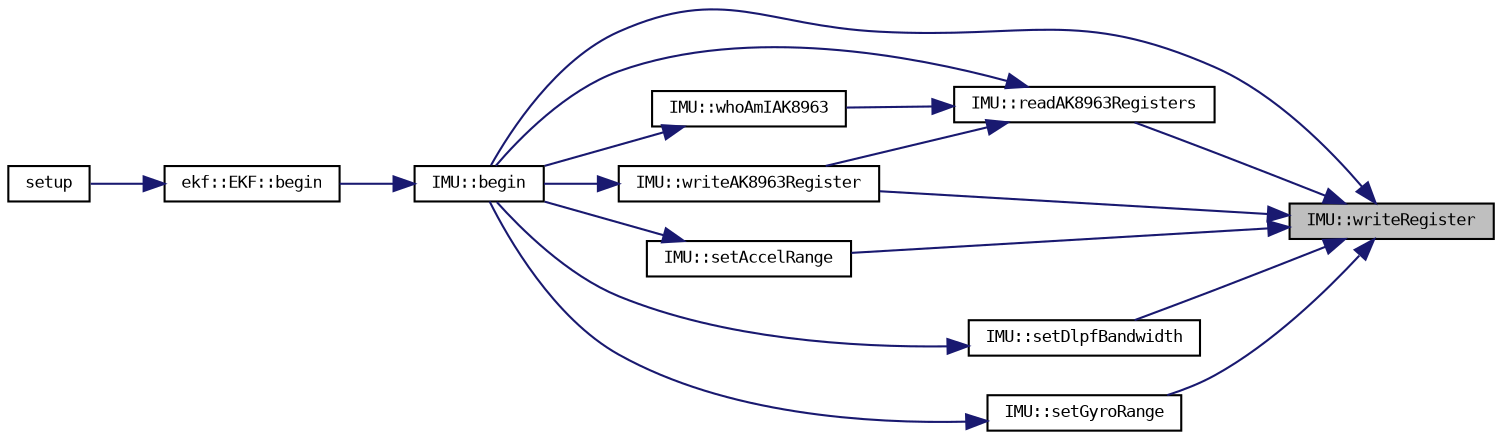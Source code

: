digraph "IMU::writeRegister"
{
 // LATEX_PDF_SIZE
  bgcolor="transparent";
  edge [fontname="DejaVuSansMono",fontsize="8",labelfontname="DejaVuSansMono",labelfontsize="8"];
  node [fontname="DejaVuSansMono",fontsize="8",shape=record];
  rankdir="RL";
  Node1 [label="IMU::writeRegister",height=0.2,width=0.4,color="black", fillcolor="grey75", style="filled", fontcolor="black",tooltip=" "];
  Node1 -> Node2 [dir="back",color="midnightblue",fontsize="8",style="solid",fontname="DejaVuSansMono"];
  Node2 [label="IMU::begin",height=0.2,width=0.4,color="black",URL="$classIMU.html#ae0d964d2f8ec122be068c41b84bc18a8",tooltip=" "];
  Node2 -> Node3 [dir="back",color="midnightblue",fontsize="8",style="solid",fontname="DejaVuSansMono"];
  Node3 [label="ekf::EKF::begin",height=0.2,width=0.4,color="black",URL="$classekf_1_1EKF.html#a4a6998123529ab0d0844ad21419fc895",tooltip="Inicializacao do filtro de Kalman."];
  Node3 -> Node4 [dir="back",color="midnightblue",fontsize="8",style="solid",fontname="DejaVuSansMono"];
  Node4 [label="setup",height=0.2,width=0.4,color="black",URL="$main_8cpp.html#a4fc01d736fe50cf5b977f755b675f11d",tooltip=" "];
  Node1 -> Node5 [dir="back",color="midnightblue",fontsize="8",style="solid",fontname="DejaVuSansMono"];
  Node5 [label="IMU::readAK8963Registers",height=0.2,width=0.4,color="black",URL="$classIMU.html#a914f8b4262fba70e6d8fd0e584fa7996",tooltip=" "];
  Node5 -> Node2 [dir="back",color="midnightblue",fontsize="8",style="solid",fontname="DejaVuSansMono"];
  Node5 -> Node6 [dir="back",color="midnightblue",fontsize="8",style="solid",fontname="DejaVuSansMono"];
  Node6 [label="IMU::whoAmIAK8963",height=0.2,width=0.4,color="black",URL="$classIMU.html#acd2af48f4eb0a0321080332016e3c1f7",tooltip=" "];
  Node6 -> Node2 [dir="back",color="midnightblue",fontsize="8",style="solid",fontname="DejaVuSansMono"];
  Node5 -> Node7 [dir="back",color="midnightblue",fontsize="8",style="solid",fontname="DejaVuSansMono"];
  Node7 [label="IMU::writeAK8963Register",height=0.2,width=0.4,color="black",URL="$classIMU.html#af3b90e0b20d4bd55091be99f7aa67737",tooltip=" "];
  Node7 -> Node2 [dir="back",color="midnightblue",fontsize="8",style="solid",fontname="DejaVuSansMono"];
  Node1 -> Node8 [dir="back",color="midnightblue",fontsize="8",style="solid",fontname="DejaVuSansMono"];
  Node8 [label="IMU::setAccelRange",height=0.2,width=0.4,color="black",URL="$classIMU.html#a5567bbe0d211f1e6d386eb69ffd960a7",tooltip=" "];
  Node8 -> Node2 [dir="back",color="midnightblue",fontsize="8",style="solid",fontname="DejaVuSansMono"];
  Node1 -> Node9 [dir="back",color="midnightblue",fontsize="8",style="solid",fontname="DejaVuSansMono"];
  Node9 [label="IMU::setDlpfBandwidth",height=0.2,width=0.4,color="black",URL="$classIMU.html#a928fa5e2db05bd402a3fa93bd3584527",tooltip=" "];
  Node9 -> Node2 [dir="back",color="midnightblue",fontsize="8",style="solid",fontname="DejaVuSansMono"];
  Node1 -> Node10 [dir="back",color="midnightblue",fontsize="8",style="solid",fontname="DejaVuSansMono"];
  Node10 [label="IMU::setGyroRange",height=0.2,width=0.4,color="black",URL="$classIMU.html#a834f21762003f831e5e632cc7974ba75",tooltip=" "];
  Node10 -> Node2 [dir="back",color="midnightblue",fontsize="8",style="solid",fontname="DejaVuSansMono"];
  Node1 -> Node7 [dir="back",color="midnightblue",fontsize="8",style="solid",fontname="DejaVuSansMono"];
}
